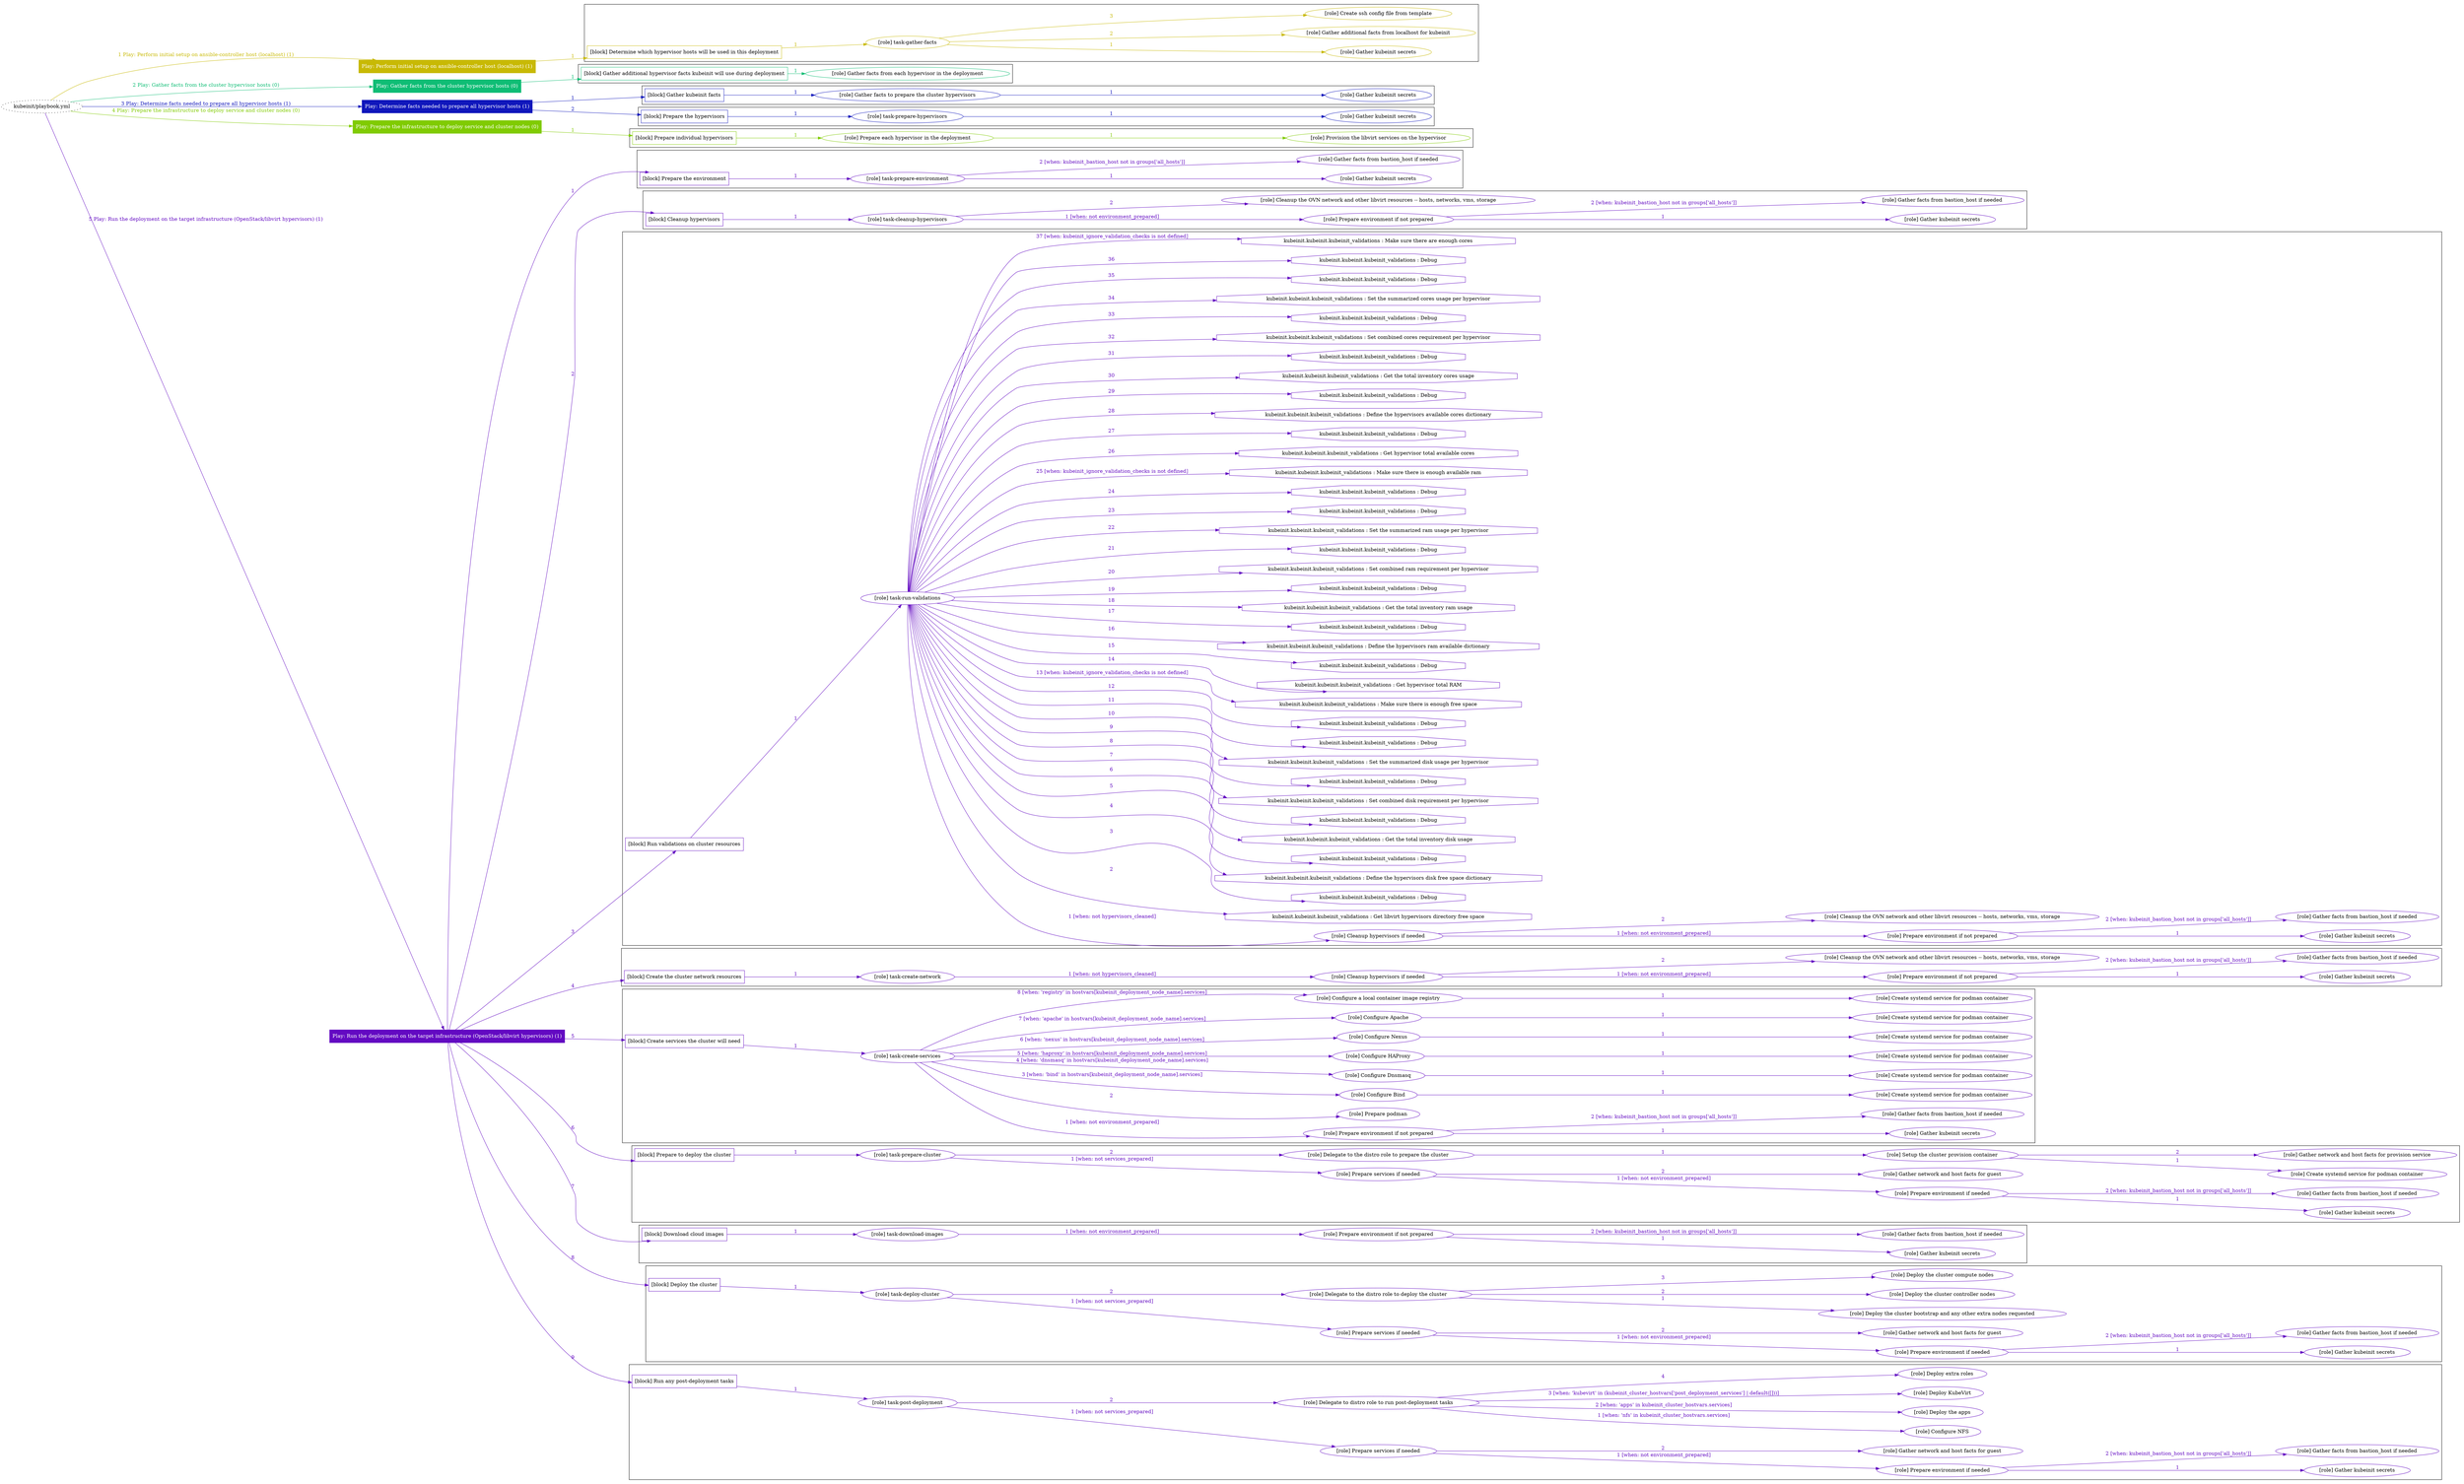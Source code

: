 digraph {
	graph [concentrate=true ordering=in rankdir=LR ratio=fill]
	edge [esep=5 sep=10]
	"kubeinit/playbook.yml" [URL="/home/runner/work/kubeinit/kubeinit/kubeinit/playbook.yml" id=playbook_6388798c style=dotted]
	"kubeinit/playbook.yml" -> play_cc8f4d70 [label="1 Play: Perform initial setup on ansible-controller host (localhost) (1)" color="#c8b904" fontcolor="#c8b904" id=edge_play_cc8f4d70 labeltooltip="1 Play: Perform initial setup on ansible-controller host (localhost) (1)" tooltip="1 Play: Perform initial setup on ansible-controller host (localhost) (1)"]
	subgraph "Play: Perform initial setup on ansible-controller host (localhost) (1)" {
		play_cc8f4d70 [label="Play: Perform initial setup on ansible-controller host (localhost) (1)" URL="/home/runner/work/kubeinit/kubeinit/kubeinit/playbook.yml" color="#c8b904" fontcolor="#ffffff" id=play_cc8f4d70 shape=box style=filled tooltip=localhost]
		play_cc8f4d70 -> block_9f1399c1 [label=1 color="#c8b904" fontcolor="#c8b904" id=edge_block_9f1399c1 labeltooltip=1 tooltip=1]
		subgraph cluster_block_9f1399c1 {
			block_9f1399c1 [label="[block] Determine which hypervisor hosts will be used in this deployment" URL="/home/runner/work/kubeinit/kubeinit/kubeinit/playbook.yml" color="#c8b904" id=block_9f1399c1 labeltooltip="Determine which hypervisor hosts will be used in this deployment" shape=box tooltip="Determine which hypervisor hosts will be used in this deployment"]
			block_9f1399c1 -> role_1fdc7a11 [label="1 " color="#c8b904" fontcolor="#c8b904" id=edge_role_1fdc7a11 labeltooltip="1 " tooltip="1 "]
			subgraph "task-gather-facts" {
				role_1fdc7a11 [label="[role] task-gather-facts" URL="/home/runner/work/kubeinit/kubeinit/kubeinit/playbook.yml" color="#c8b904" id=role_1fdc7a11 tooltip="task-gather-facts"]
				role_1fdc7a11 -> role_3f99e858 [label="1 " color="#c8b904" fontcolor="#c8b904" id=edge_role_3f99e858 labeltooltip="1 " tooltip="1 "]
				subgraph "Gather kubeinit secrets" {
					role_3f99e858 [label="[role] Gather kubeinit secrets" URL="/home/runner/.ansible/collections/ansible_collections/kubeinit/kubeinit/roles/kubeinit_prepare/tasks/build_hypervisors_group.yml" color="#c8b904" id=role_3f99e858 tooltip="Gather kubeinit secrets"]
				}
				role_1fdc7a11 -> role_90051704 [label="2 " color="#c8b904" fontcolor="#c8b904" id=edge_role_90051704 labeltooltip="2 " tooltip="2 "]
				subgraph "Gather additional facts from localhost for kubeinit" {
					role_90051704 [label="[role] Gather additional facts from localhost for kubeinit" URL="/home/runner/.ansible/collections/ansible_collections/kubeinit/kubeinit/roles/kubeinit_prepare/tasks/build_hypervisors_group.yml" color="#c8b904" id=role_90051704 tooltip="Gather additional facts from localhost for kubeinit"]
				}
				role_1fdc7a11 -> role_73eb1bdd [label="3 " color="#c8b904" fontcolor="#c8b904" id=edge_role_73eb1bdd labeltooltip="3 " tooltip="3 "]
				subgraph "Create ssh config file from template" {
					role_73eb1bdd [label="[role] Create ssh config file from template" URL="/home/runner/.ansible/collections/ansible_collections/kubeinit/kubeinit/roles/kubeinit_prepare/tasks/build_hypervisors_group.yml" color="#c8b904" id=role_73eb1bdd tooltip="Create ssh config file from template"]
				}
			}
		}
	}
	"kubeinit/playbook.yml" -> play_9c5ae235 [label="2 Play: Gather facts from the cluster hypervisor hosts (0)" color="#0fbd75" fontcolor="#0fbd75" id=edge_play_9c5ae235 labeltooltip="2 Play: Gather facts from the cluster hypervisor hosts (0)" tooltip="2 Play: Gather facts from the cluster hypervisor hosts (0)"]
	subgraph "Play: Gather facts from the cluster hypervisor hosts (0)" {
		play_9c5ae235 [label="Play: Gather facts from the cluster hypervisor hosts (0)" URL="/home/runner/work/kubeinit/kubeinit/kubeinit/playbook.yml" color="#0fbd75" fontcolor="#ffffff" id=play_9c5ae235 shape=box style=filled tooltip="Play: Gather facts from the cluster hypervisor hosts (0)"]
		play_9c5ae235 -> block_af776b3b [label=1 color="#0fbd75" fontcolor="#0fbd75" id=edge_block_af776b3b labeltooltip=1 tooltip=1]
		subgraph cluster_block_af776b3b {
			block_af776b3b [label="[block] Gather additional hypervisor facts kubeinit will use during deployment" URL="/home/runner/work/kubeinit/kubeinit/kubeinit/playbook.yml" color="#0fbd75" id=block_af776b3b labeltooltip="Gather additional hypervisor facts kubeinit will use during deployment" shape=box tooltip="Gather additional hypervisor facts kubeinit will use during deployment"]
			block_af776b3b -> role_a560dafc [label="1 " color="#0fbd75" fontcolor="#0fbd75" id=edge_role_a560dafc labeltooltip="1 " tooltip="1 "]
			subgraph "Gather facts from each hypervisor in the deployment" {
				role_a560dafc [label="[role] Gather facts from each hypervisor in the deployment" URL="/home/runner/work/kubeinit/kubeinit/kubeinit/playbook.yml" color="#0fbd75" id=role_a560dafc tooltip="Gather facts from each hypervisor in the deployment"]
			}
		}
	}
	"kubeinit/playbook.yml" -> play_e60a015d [label="3 Play: Determine facts needed to prepare all hypervisor hosts (1)" color="#1017bc" fontcolor="#1017bc" id=edge_play_e60a015d labeltooltip="3 Play: Determine facts needed to prepare all hypervisor hosts (1)" tooltip="3 Play: Determine facts needed to prepare all hypervisor hosts (1)"]
	subgraph "Play: Determine facts needed to prepare all hypervisor hosts (1)" {
		play_e60a015d [label="Play: Determine facts needed to prepare all hypervisor hosts (1)" URL="/home/runner/work/kubeinit/kubeinit/kubeinit/playbook.yml" color="#1017bc" fontcolor="#ffffff" id=play_e60a015d shape=box style=filled tooltip=localhost]
		play_e60a015d -> block_02002bb1 [label=1 color="#1017bc" fontcolor="#1017bc" id=edge_block_02002bb1 labeltooltip=1 tooltip=1]
		subgraph cluster_block_02002bb1 {
			block_02002bb1 [label="[block] Gather kubeinit facts" URL="/home/runner/work/kubeinit/kubeinit/kubeinit/playbook.yml" color="#1017bc" id=block_02002bb1 labeltooltip="Gather kubeinit facts" shape=box tooltip="Gather kubeinit facts"]
			block_02002bb1 -> role_8d71c697 [label="1 " color="#1017bc" fontcolor="#1017bc" id=edge_role_8d71c697 labeltooltip="1 " tooltip="1 "]
			subgraph "Gather facts to prepare the cluster hypervisors" {
				role_8d71c697 [label="[role] Gather facts to prepare the cluster hypervisors" URL="/home/runner/work/kubeinit/kubeinit/kubeinit/playbook.yml" color="#1017bc" id=role_8d71c697 tooltip="Gather facts to prepare the cluster hypervisors"]
				role_8d71c697 -> role_bc5e43ac [label="1 " color="#1017bc" fontcolor="#1017bc" id=edge_role_bc5e43ac labeltooltip="1 " tooltip="1 "]
				subgraph "Gather kubeinit secrets" {
					role_bc5e43ac [label="[role] Gather kubeinit secrets" URL="/home/runner/.ansible/collections/ansible_collections/kubeinit/kubeinit/roles/kubeinit_prepare/tasks/gather_kubeinit_facts.yml" color="#1017bc" id=role_bc5e43ac tooltip="Gather kubeinit secrets"]
				}
			}
		}
		play_e60a015d -> block_685d0839 [label=2 color="#1017bc" fontcolor="#1017bc" id=edge_block_685d0839 labeltooltip=2 tooltip=2]
		subgraph cluster_block_685d0839 {
			block_685d0839 [label="[block] Prepare the hypervisors" URL="/home/runner/work/kubeinit/kubeinit/kubeinit/playbook.yml" color="#1017bc" id=block_685d0839 labeltooltip="Prepare the hypervisors" shape=box tooltip="Prepare the hypervisors"]
			block_685d0839 -> role_f06a4ae6 [label="1 " color="#1017bc" fontcolor="#1017bc" id=edge_role_f06a4ae6 labeltooltip="1 " tooltip="1 "]
			subgraph "task-prepare-hypervisors" {
				role_f06a4ae6 [label="[role] task-prepare-hypervisors" URL="/home/runner/work/kubeinit/kubeinit/kubeinit/playbook.yml" color="#1017bc" id=role_f06a4ae6 tooltip="task-prepare-hypervisors"]
				role_f06a4ae6 -> role_abc8a4f2 [label="1 " color="#1017bc" fontcolor="#1017bc" id=edge_role_abc8a4f2 labeltooltip="1 " tooltip="1 "]
				subgraph "Gather kubeinit secrets" {
					role_abc8a4f2 [label="[role] Gather kubeinit secrets" URL="/home/runner/.ansible/collections/ansible_collections/kubeinit/kubeinit/roles/kubeinit_prepare/tasks/gather_kubeinit_facts.yml" color="#1017bc" id=role_abc8a4f2 tooltip="Gather kubeinit secrets"]
				}
			}
		}
	}
	"kubeinit/playbook.yml" -> play_3d7eb054 [label="4 Play: Prepare the infrastructure to deploy service and cluster nodes (0)" color="#80cb01" fontcolor="#80cb01" id=edge_play_3d7eb054 labeltooltip="4 Play: Prepare the infrastructure to deploy service and cluster nodes (0)" tooltip="4 Play: Prepare the infrastructure to deploy service and cluster nodes (0)"]
	subgraph "Play: Prepare the infrastructure to deploy service and cluster nodes (0)" {
		play_3d7eb054 [label="Play: Prepare the infrastructure to deploy service and cluster nodes (0)" URL="/home/runner/work/kubeinit/kubeinit/kubeinit/playbook.yml" color="#80cb01" fontcolor="#ffffff" id=play_3d7eb054 shape=box style=filled tooltip="Play: Prepare the infrastructure to deploy service and cluster nodes (0)"]
		play_3d7eb054 -> block_9de98e0f [label=1 color="#80cb01" fontcolor="#80cb01" id=edge_block_9de98e0f labeltooltip=1 tooltip=1]
		subgraph cluster_block_9de98e0f {
			block_9de98e0f [label="[block] Prepare individual hypervisors" URL="/home/runner/work/kubeinit/kubeinit/kubeinit/playbook.yml" color="#80cb01" id=block_9de98e0f labeltooltip="Prepare individual hypervisors" shape=box tooltip="Prepare individual hypervisors"]
			block_9de98e0f -> role_f6a4b769 [label="1 " color="#80cb01" fontcolor="#80cb01" id=edge_role_f6a4b769 labeltooltip="1 " tooltip="1 "]
			subgraph "Prepare each hypervisor in the deployment" {
				role_f6a4b769 [label="[role] Prepare each hypervisor in the deployment" URL="/home/runner/work/kubeinit/kubeinit/kubeinit/playbook.yml" color="#80cb01" id=role_f6a4b769 tooltip="Prepare each hypervisor in the deployment"]
				role_f6a4b769 -> role_0b112b10 [label="1 " color="#80cb01" fontcolor="#80cb01" id=edge_role_0b112b10 labeltooltip="1 " tooltip="1 "]
				subgraph "Provision the libvirt services on the hypervisor" {
					role_0b112b10 [label="[role] Provision the libvirt services on the hypervisor" URL="/home/runner/.ansible/collections/ansible_collections/kubeinit/kubeinit/roles/kubeinit_prepare/tasks/prepare_hypervisor.yml" color="#80cb01" id=role_0b112b10 tooltip="Provision the libvirt services on the hypervisor"]
				}
			}
		}
	}
	"kubeinit/playbook.yml" -> play_0bb6a57f [label="5 Play: Run the deployment on the target infrastructure (OpenStack/libvirt hypervisors) (1)" color="#630ac2" fontcolor="#630ac2" id=edge_play_0bb6a57f labeltooltip="5 Play: Run the deployment on the target infrastructure (OpenStack/libvirt hypervisors) (1)" tooltip="5 Play: Run the deployment on the target infrastructure (OpenStack/libvirt hypervisors) (1)"]
	subgraph "Play: Run the deployment on the target infrastructure (OpenStack/libvirt hypervisors) (1)" {
		play_0bb6a57f [label="Play: Run the deployment on the target infrastructure (OpenStack/libvirt hypervisors) (1)" URL="/home/runner/work/kubeinit/kubeinit/kubeinit/playbook.yml" color="#630ac2" fontcolor="#ffffff" id=play_0bb6a57f shape=box style=filled tooltip=localhost]
		play_0bb6a57f -> block_b60e5082 [label=1 color="#630ac2" fontcolor="#630ac2" id=edge_block_b60e5082 labeltooltip=1 tooltip=1]
		subgraph cluster_block_b60e5082 {
			block_b60e5082 [label="[block] Prepare the environment" URL="/home/runner/work/kubeinit/kubeinit/kubeinit/playbook.yml" color="#630ac2" id=block_b60e5082 labeltooltip="Prepare the environment" shape=box tooltip="Prepare the environment"]
			block_b60e5082 -> role_98d6a9f4 [label="1 " color="#630ac2" fontcolor="#630ac2" id=edge_role_98d6a9f4 labeltooltip="1 " tooltip="1 "]
			subgraph "task-prepare-environment" {
				role_98d6a9f4 [label="[role] task-prepare-environment" URL="/home/runner/work/kubeinit/kubeinit/kubeinit/playbook.yml" color="#630ac2" id=role_98d6a9f4 tooltip="task-prepare-environment"]
				role_98d6a9f4 -> role_a6a3fbc6 [label="1 " color="#630ac2" fontcolor="#630ac2" id=edge_role_a6a3fbc6 labeltooltip="1 " tooltip="1 "]
				subgraph "Gather kubeinit secrets" {
					role_a6a3fbc6 [label="[role] Gather kubeinit secrets" URL="/home/runner/.ansible/collections/ansible_collections/kubeinit/kubeinit/roles/kubeinit_prepare/tasks/gather_kubeinit_facts.yml" color="#630ac2" id=role_a6a3fbc6 tooltip="Gather kubeinit secrets"]
				}
				role_98d6a9f4 -> role_7fb247db [label="2 [when: kubeinit_bastion_host not in groups['all_hosts']]" color="#630ac2" fontcolor="#630ac2" id=edge_role_7fb247db labeltooltip="2 [when: kubeinit_bastion_host not in groups['all_hosts']]" tooltip="2 [when: kubeinit_bastion_host not in groups['all_hosts']]"]
				subgraph "Gather facts from bastion_host if needed" {
					role_7fb247db [label="[role] Gather facts from bastion_host if needed" URL="/home/runner/.ansible/collections/ansible_collections/kubeinit/kubeinit/roles/kubeinit_prepare/tasks/main.yml" color="#630ac2" id=role_7fb247db tooltip="Gather facts from bastion_host if needed"]
				}
			}
		}
		play_0bb6a57f -> block_6024f155 [label=2 color="#630ac2" fontcolor="#630ac2" id=edge_block_6024f155 labeltooltip=2 tooltip=2]
		subgraph cluster_block_6024f155 {
			block_6024f155 [label="[block] Cleanup hypervisors" URL="/home/runner/work/kubeinit/kubeinit/kubeinit/playbook.yml" color="#630ac2" id=block_6024f155 labeltooltip="Cleanup hypervisors" shape=box tooltip="Cleanup hypervisors"]
			block_6024f155 -> role_1d055e8f [label="1 " color="#630ac2" fontcolor="#630ac2" id=edge_role_1d055e8f labeltooltip="1 " tooltip="1 "]
			subgraph "task-cleanup-hypervisors" {
				role_1d055e8f [label="[role] task-cleanup-hypervisors" URL="/home/runner/work/kubeinit/kubeinit/kubeinit/playbook.yml" color="#630ac2" id=role_1d055e8f tooltip="task-cleanup-hypervisors"]
				role_1d055e8f -> role_5a86ff78 [label="1 [when: not environment_prepared]" color="#630ac2" fontcolor="#630ac2" id=edge_role_5a86ff78 labeltooltip="1 [when: not environment_prepared]" tooltip="1 [when: not environment_prepared]"]
				subgraph "Prepare environment if not prepared" {
					role_5a86ff78 [label="[role] Prepare environment if not prepared" URL="/home/runner/.ansible/collections/ansible_collections/kubeinit/kubeinit/roles/kubeinit_libvirt/tasks/cleanup_hypervisors.yml" color="#630ac2" id=role_5a86ff78 tooltip="Prepare environment if not prepared"]
					role_5a86ff78 -> role_eec38cfc [label="1 " color="#630ac2" fontcolor="#630ac2" id=edge_role_eec38cfc labeltooltip="1 " tooltip="1 "]
					subgraph "Gather kubeinit secrets" {
						role_eec38cfc [label="[role] Gather kubeinit secrets" URL="/home/runner/.ansible/collections/ansible_collections/kubeinit/kubeinit/roles/kubeinit_prepare/tasks/gather_kubeinit_facts.yml" color="#630ac2" id=role_eec38cfc tooltip="Gather kubeinit secrets"]
					}
					role_5a86ff78 -> role_3bf8908c [label="2 [when: kubeinit_bastion_host not in groups['all_hosts']]" color="#630ac2" fontcolor="#630ac2" id=edge_role_3bf8908c labeltooltip="2 [when: kubeinit_bastion_host not in groups['all_hosts']]" tooltip="2 [when: kubeinit_bastion_host not in groups['all_hosts']]"]
					subgraph "Gather facts from bastion_host if needed" {
						role_3bf8908c [label="[role] Gather facts from bastion_host if needed" URL="/home/runner/.ansible/collections/ansible_collections/kubeinit/kubeinit/roles/kubeinit_prepare/tasks/main.yml" color="#630ac2" id=role_3bf8908c tooltip="Gather facts from bastion_host if needed"]
					}
				}
				role_1d055e8f -> role_dfb5b5c6 [label="2 " color="#630ac2" fontcolor="#630ac2" id=edge_role_dfb5b5c6 labeltooltip="2 " tooltip="2 "]
				subgraph "Cleanup the OVN network and other libvirt resources -- hosts, networks, vms, storage" {
					role_dfb5b5c6 [label="[role] Cleanup the OVN network and other libvirt resources -- hosts, networks, vms, storage" URL="/home/runner/.ansible/collections/ansible_collections/kubeinit/kubeinit/roles/kubeinit_libvirt/tasks/cleanup_hypervisors.yml" color="#630ac2" id=role_dfb5b5c6 tooltip="Cleanup the OVN network and other libvirt resources -- hosts, networks, vms, storage"]
				}
			}
		}
		play_0bb6a57f -> block_a2eceae9 [label=3 color="#630ac2" fontcolor="#630ac2" id=edge_block_a2eceae9 labeltooltip=3 tooltip=3]
		subgraph cluster_block_a2eceae9 {
			block_a2eceae9 [label="[block] Run validations on cluster resources" URL="/home/runner/work/kubeinit/kubeinit/kubeinit/playbook.yml" color="#630ac2" id=block_a2eceae9 labeltooltip="Run validations on cluster resources" shape=box tooltip="Run validations on cluster resources"]
			block_a2eceae9 -> role_a1f927ff [label="1 " color="#630ac2" fontcolor="#630ac2" id=edge_role_a1f927ff labeltooltip="1 " tooltip="1 "]
			subgraph "task-run-validations" {
				role_a1f927ff [label="[role] task-run-validations" URL="/home/runner/work/kubeinit/kubeinit/kubeinit/playbook.yml" color="#630ac2" id=role_a1f927ff tooltip="task-run-validations"]
				role_a1f927ff -> role_76cd0230 [label="1 [when: not hypervisors_cleaned]" color="#630ac2" fontcolor="#630ac2" id=edge_role_76cd0230 labeltooltip="1 [when: not hypervisors_cleaned]" tooltip="1 [when: not hypervisors_cleaned]"]
				subgraph "Cleanup hypervisors if needed" {
					role_76cd0230 [label="[role] Cleanup hypervisors if needed" URL="/home/runner/.ansible/collections/ansible_collections/kubeinit/kubeinit/roles/kubeinit_validations/tasks/main.yml" color="#630ac2" id=role_76cd0230 tooltip="Cleanup hypervisors if needed"]
					role_76cd0230 -> role_aefac91b [label="1 [when: not environment_prepared]" color="#630ac2" fontcolor="#630ac2" id=edge_role_aefac91b labeltooltip="1 [when: not environment_prepared]" tooltip="1 [when: not environment_prepared]"]
					subgraph "Prepare environment if not prepared" {
						role_aefac91b [label="[role] Prepare environment if not prepared" URL="/home/runner/.ansible/collections/ansible_collections/kubeinit/kubeinit/roles/kubeinit_libvirt/tasks/cleanup_hypervisors.yml" color="#630ac2" id=role_aefac91b tooltip="Prepare environment if not prepared"]
						role_aefac91b -> role_650a44b1 [label="1 " color="#630ac2" fontcolor="#630ac2" id=edge_role_650a44b1 labeltooltip="1 " tooltip="1 "]
						subgraph "Gather kubeinit secrets" {
							role_650a44b1 [label="[role] Gather kubeinit secrets" URL="/home/runner/.ansible/collections/ansible_collections/kubeinit/kubeinit/roles/kubeinit_prepare/tasks/gather_kubeinit_facts.yml" color="#630ac2" id=role_650a44b1 tooltip="Gather kubeinit secrets"]
						}
						role_aefac91b -> role_be55269e [label="2 [when: kubeinit_bastion_host not in groups['all_hosts']]" color="#630ac2" fontcolor="#630ac2" id=edge_role_be55269e labeltooltip="2 [when: kubeinit_bastion_host not in groups['all_hosts']]" tooltip="2 [when: kubeinit_bastion_host not in groups['all_hosts']]"]
						subgraph "Gather facts from bastion_host if needed" {
							role_be55269e [label="[role] Gather facts from bastion_host if needed" URL="/home/runner/.ansible/collections/ansible_collections/kubeinit/kubeinit/roles/kubeinit_prepare/tasks/main.yml" color="#630ac2" id=role_be55269e tooltip="Gather facts from bastion_host if needed"]
						}
					}
					role_76cd0230 -> role_0ca7bce2 [label="2 " color="#630ac2" fontcolor="#630ac2" id=edge_role_0ca7bce2 labeltooltip="2 " tooltip="2 "]
					subgraph "Cleanup the OVN network and other libvirt resources -- hosts, networks, vms, storage" {
						role_0ca7bce2 [label="[role] Cleanup the OVN network and other libvirt resources -- hosts, networks, vms, storage" URL="/home/runner/.ansible/collections/ansible_collections/kubeinit/kubeinit/roles/kubeinit_libvirt/tasks/cleanup_hypervisors.yml" color="#630ac2" id=role_0ca7bce2 tooltip="Cleanup the OVN network and other libvirt resources -- hosts, networks, vms, storage"]
					}
				}
				task_a4c50b1b [label="kubeinit.kubeinit.kubeinit_validations : Get libvirt hypervisors directory free space" URL="/home/runner/.ansible/collections/ansible_collections/kubeinit/kubeinit/roles/kubeinit_validations/tasks/10_libvirt_free_space.yml" color="#630ac2" id=task_a4c50b1b shape=octagon tooltip="kubeinit.kubeinit.kubeinit_validations : Get libvirt hypervisors directory free space"]
				role_a1f927ff -> task_a4c50b1b [label="2 " color="#630ac2" fontcolor="#630ac2" id=edge_task_a4c50b1b labeltooltip="2 " tooltip="2 "]
				task_a8fc3456 [label="kubeinit.kubeinit.kubeinit_validations : Debug" URL="/home/runner/.ansible/collections/ansible_collections/kubeinit/kubeinit/roles/kubeinit_validations/tasks/10_libvirt_free_space.yml" color="#630ac2" id=task_a8fc3456 shape=octagon tooltip="kubeinit.kubeinit.kubeinit_validations : Debug"]
				role_a1f927ff -> task_a8fc3456 [label="3 " color="#630ac2" fontcolor="#630ac2" id=edge_task_a8fc3456 labeltooltip="3 " tooltip="3 "]
				task_86886154 [label="kubeinit.kubeinit.kubeinit_validations : Define the hypervisors disk free space dictionary" URL="/home/runner/.ansible/collections/ansible_collections/kubeinit/kubeinit/roles/kubeinit_validations/tasks/10_libvirt_free_space.yml" color="#630ac2" id=task_86886154 shape=octagon tooltip="kubeinit.kubeinit.kubeinit_validations : Define the hypervisors disk free space dictionary"]
				role_a1f927ff -> task_86886154 [label="4 " color="#630ac2" fontcolor="#630ac2" id=edge_task_86886154 labeltooltip="4 " tooltip="4 "]
				task_beb4cc5b [label="kubeinit.kubeinit.kubeinit_validations : Debug" URL="/home/runner/.ansible/collections/ansible_collections/kubeinit/kubeinit/roles/kubeinit_validations/tasks/10_libvirt_free_space.yml" color="#630ac2" id=task_beb4cc5b shape=octagon tooltip="kubeinit.kubeinit.kubeinit_validations : Debug"]
				role_a1f927ff -> task_beb4cc5b [label="5 " color="#630ac2" fontcolor="#630ac2" id=edge_task_beb4cc5b labeltooltip="5 " tooltip="5 "]
				task_ba2f1bf5 [label="kubeinit.kubeinit.kubeinit_validations : Get the total inventory disk usage" URL="/home/runner/.ansible/collections/ansible_collections/kubeinit/kubeinit/roles/kubeinit_validations/tasks/10_libvirt_free_space.yml" color="#630ac2" id=task_ba2f1bf5 shape=octagon tooltip="kubeinit.kubeinit.kubeinit_validations : Get the total inventory disk usage"]
				role_a1f927ff -> task_ba2f1bf5 [label="6 " color="#630ac2" fontcolor="#630ac2" id=edge_task_ba2f1bf5 labeltooltip="6 " tooltip="6 "]
				task_9b832553 [label="kubeinit.kubeinit.kubeinit_validations : Debug" URL="/home/runner/.ansible/collections/ansible_collections/kubeinit/kubeinit/roles/kubeinit_validations/tasks/10_libvirt_free_space.yml" color="#630ac2" id=task_9b832553 shape=octagon tooltip="kubeinit.kubeinit.kubeinit_validations : Debug"]
				role_a1f927ff -> task_9b832553 [label="7 " color="#630ac2" fontcolor="#630ac2" id=edge_task_9b832553 labeltooltip="7 " tooltip="7 "]
				task_bdecdde0 [label="kubeinit.kubeinit.kubeinit_validations : Set combined disk requirement per hypervisor" URL="/home/runner/.ansible/collections/ansible_collections/kubeinit/kubeinit/roles/kubeinit_validations/tasks/10_libvirt_free_space.yml" color="#630ac2" id=task_bdecdde0 shape=octagon tooltip="kubeinit.kubeinit.kubeinit_validations : Set combined disk requirement per hypervisor"]
				role_a1f927ff -> task_bdecdde0 [label="8 " color="#630ac2" fontcolor="#630ac2" id=edge_task_bdecdde0 labeltooltip="8 " tooltip="8 "]
				task_5ed324e6 [label="kubeinit.kubeinit.kubeinit_validations : Debug" URL="/home/runner/.ansible/collections/ansible_collections/kubeinit/kubeinit/roles/kubeinit_validations/tasks/10_libvirt_free_space.yml" color="#630ac2" id=task_5ed324e6 shape=octagon tooltip="kubeinit.kubeinit.kubeinit_validations : Debug"]
				role_a1f927ff -> task_5ed324e6 [label="9 " color="#630ac2" fontcolor="#630ac2" id=edge_task_5ed324e6 labeltooltip="9 " tooltip="9 "]
				task_b48045b4 [label="kubeinit.kubeinit.kubeinit_validations : Set the summarized disk usage per hypervisor" URL="/home/runner/.ansible/collections/ansible_collections/kubeinit/kubeinit/roles/kubeinit_validations/tasks/10_libvirt_free_space.yml" color="#630ac2" id=task_b48045b4 shape=octagon tooltip="kubeinit.kubeinit.kubeinit_validations : Set the summarized disk usage per hypervisor"]
				role_a1f927ff -> task_b48045b4 [label="10 " color="#630ac2" fontcolor="#630ac2" id=edge_task_b48045b4 labeltooltip="10 " tooltip="10 "]
				task_84a41643 [label="kubeinit.kubeinit.kubeinit_validations : Debug" URL="/home/runner/.ansible/collections/ansible_collections/kubeinit/kubeinit/roles/kubeinit_validations/tasks/10_libvirt_free_space.yml" color="#630ac2" id=task_84a41643 shape=octagon tooltip="kubeinit.kubeinit.kubeinit_validations : Debug"]
				role_a1f927ff -> task_84a41643 [label="11 " color="#630ac2" fontcolor="#630ac2" id=edge_task_84a41643 labeltooltip="11 " tooltip="11 "]
				task_eff620c8 [label="kubeinit.kubeinit.kubeinit_validations : Debug" URL="/home/runner/.ansible/collections/ansible_collections/kubeinit/kubeinit/roles/kubeinit_validations/tasks/10_libvirt_free_space.yml" color="#630ac2" id=task_eff620c8 shape=octagon tooltip="kubeinit.kubeinit.kubeinit_validations : Debug"]
				role_a1f927ff -> task_eff620c8 [label="12 " color="#630ac2" fontcolor="#630ac2" id=edge_task_eff620c8 labeltooltip="12 " tooltip="12 "]
				task_7b602491 [label="kubeinit.kubeinit.kubeinit_validations : Make sure there is enough free space" URL="/home/runner/.ansible/collections/ansible_collections/kubeinit/kubeinit/roles/kubeinit_validations/tasks/10_libvirt_free_space.yml" color="#630ac2" id=task_7b602491 shape=octagon tooltip="kubeinit.kubeinit.kubeinit_validations : Make sure there is enough free space"]
				role_a1f927ff -> task_7b602491 [label="13 [when: kubeinit_ignore_validation_checks is not defined]" color="#630ac2" fontcolor="#630ac2" id=edge_task_7b602491 labeltooltip="13 [when: kubeinit_ignore_validation_checks is not defined]" tooltip="13 [when: kubeinit_ignore_validation_checks is not defined]"]
				task_77aa49a1 [label="kubeinit.kubeinit.kubeinit_validations : Get hypervisor total RAM" URL="/home/runner/.ansible/collections/ansible_collections/kubeinit/kubeinit/roles/kubeinit_validations/tasks/20_libvirt_available_ram.yml" color="#630ac2" id=task_77aa49a1 shape=octagon tooltip="kubeinit.kubeinit.kubeinit_validations : Get hypervisor total RAM"]
				role_a1f927ff -> task_77aa49a1 [label="14 " color="#630ac2" fontcolor="#630ac2" id=edge_task_77aa49a1 labeltooltip="14 " tooltip="14 "]
				task_64e28fd9 [label="kubeinit.kubeinit.kubeinit_validations : Debug" URL="/home/runner/.ansible/collections/ansible_collections/kubeinit/kubeinit/roles/kubeinit_validations/tasks/20_libvirt_available_ram.yml" color="#630ac2" id=task_64e28fd9 shape=octagon tooltip="kubeinit.kubeinit.kubeinit_validations : Debug"]
				role_a1f927ff -> task_64e28fd9 [label="15 " color="#630ac2" fontcolor="#630ac2" id=edge_task_64e28fd9 labeltooltip="15 " tooltip="15 "]
				task_9966af07 [label="kubeinit.kubeinit.kubeinit_validations : Define the hypervisors ram available dictionary" URL="/home/runner/.ansible/collections/ansible_collections/kubeinit/kubeinit/roles/kubeinit_validations/tasks/20_libvirt_available_ram.yml" color="#630ac2" id=task_9966af07 shape=octagon tooltip="kubeinit.kubeinit.kubeinit_validations : Define the hypervisors ram available dictionary"]
				role_a1f927ff -> task_9966af07 [label="16 " color="#630ac2" fontcolor="#630ac2" id=edge_task_9966af07 labeltooltip="16 " tooltip="16 "]
				task_5c8ac0b8 [label="kubeinit.kubeinit.kubeinit_validations : Debug" URL="/home/runner/.ansible/collections/ansible_collections/kubeinit/kubeinit/roles/kubeinit_validations/tasks/20_libvirt_available_ram.yml" color="#630ac2" id=task_5c8ac0b8 shape=octagon tooltip="kubeinit.kubeinit.kubeinit_validations : Debug"]
				role_a1f927ff -> task_5c8ac0b8 [label="17 " color="#630ac2" fontcolor="#630ac2" id=edge_task_5c8ac0b8 labeltooltip="17 " tooltip="17 "]
				task_9e677e40 [label="kubeinit.kubeinit.kubeinit_validations : Get the total inventory ram usage" URL="/home/runner/.ansible/collections/ansible_collections/kubeinit/kubeinit/roles/kubeinit_validations/tasks/20_libvirt_available_ram.yml" color="#630ac2" id=task_9e677e40 shape=octagon tooltip="kubeinit.kubeinit.kubeinit_validations : Get the total inventory ram usage"]
				role_a1f927ff -> task_9e677e40 [label="18 " color="#630ac2" fontcolor="#630ac2" id=edge_task_9e677e40 labeltooltip="18 " tooltip="18 "]
				task_d4c5b753 [label="kubeinit.kubeinit.kubeinit_validations : Debug" URL="/home/runner/.ansible/collections/ansible_collections/kubeinit/kubeinit/roles/kubeinit_validations/tasks/20_libvirt_available_ram.yml" color="#630ac2" id=task_d4c5b753 shape=octagon tooltip="kubeinit.kubeinit.kubeinit_validations : Debug"]
				role_a1f927ff -> task_d4c5b753 [label="19 " color="#630ac2" fontcolor="#630ac2" id=edge_task_d4c5b753 labeltooltip="19 " tooltip="19 "]
				task_b6e90834 [label="kubeinit.kubeinit.kubeinit_validations : Set combined ram requirement per hypervisor" URL="/home/runner/.ansible/collections/ansible_collections/kubeinit/kubeinit/roles/kubeinit_validations/tasks/20_libvirt_available_ram.yml" color="#630ac2" id=task_b6e90834 shape=octagon tooltip="kubeinit.kubeinit.kubeinit_validations : Set combined ram requirement per hypervisor"]
				role_a1f927ff -> task_b6e90834 [label="20 " color="#630ac2" fontcolor="#630ac2" id=edge_task_b6e90834 labeltooltip="20 " tooltip="20 "]
				task_d2f57491 [label="kubeinit.kubeinit.kubeinit_validations : Debug" URL="/home/runner/.ansible/collections/ansible_collections/kubeinit/kubeinit/roles/kubeinit_validations/tasks/20_libvirt_available_ram.yml" color="#630ac2" id=task_d2f57491 shape=octagon tooltip="kubeinit.kubeinit.kubeinit_validations : Debug"]
				role_a1f927ff -> task_d2f57491 [label="21 " color="#630ac2" fontcolor="#630ac2" id=edge_task_d2f57491 labeltooltip="21 " tooltip="21 "]
				task_6252c0ca [label="kubeinit.kubeinit.kubeinit_validations : Set the summarized ram usage per hypervisor" URL="/home/runner/.ansible/collections/ansible_collections/kubeinit/kubeinit/roles/kubeinit_validations/tasks/20_libvirt_available_ram.yml" color="#630ac2" id=task_6252c0ca shape=octagon tooltip="kubeinit.kubeinit.kubeinit_validations : Set the summarized ram usage per hypervisor"]
				role_a1f927ff -> task_6252c0ca [label="22 " color="#630ac2" fontcolor="#630ac2" id=edge_task_6252c0ca labeltooltip="22 " tooltip="22 "]
				task_69fd9f73 [label="kubeinit.kubeinit.kubeinit_validations : Debug" URL="/home/runner/.ansible/collections/ansible_collections/kubeinit/kubeinit/roles/kubeinit_validations/tasks/20_libvirt_available_ram.yml" color="#630ac2" id=task_69fd9f73 shape=octagon tooltip="kubeinit.kubeinit.kubeinit_validations : Debug"]
				role_a1f927ff -> task_69fd9f73 [label="23 " color="#630ac2" fontcolor="#630ac2" id=edge_task_69fd9f73 labeltooltip="23 " tooltip="23 "]
				task_5379666c [label="kubeinit.kubeinit.kubeinit_validations : Debug" URL="/home/runner/.ansible/collections/ansible_collections/kubeinit/kubeinit/roles/kubeinit_validations/tasks/20_libvirt_available_ram.yml" color="#630ac2" id=task_5379666c shape=octagon tooltip="kubeinit.kubeinit.kubeinit_validations : Debug"]
				role_a1f927ff -> task_5379666c [label="24 " color="#630ac2" fontcolor="#630ac2" id=edge_task_5379666c labeltooltip="24 " tooltip="24 "]
				task_da4ee71a [label="kubeinit.kubeinit.kubeinit_validations : Make sure there is enough available ram" URL="/home/runner/.ansible/collections/ansible_collections/kubeinit/kubeinit/roles/kubeinit_validations/tasks/20_libvirt_available_ram.yml" color="#630ac2" id=task_da4ee71a shape=octagon tooltip="kubeinit.kubeinit.kubeinit_validations : Make sure there is enough available ram"]
				role_a1f927ff -> task_da4ee71a [label="25 [when: kubeinit_ignore_validation_checks is not defined]" color="#630ac2" fontcolor="#630ac2" id=edge_task_da4ee71a labeltooltip="25 [when: kubeinit_ignore_validation_checks is not defined]" tooltip="25 [when: kubeinit_ignore_validation_checks is not defined]"]
				task_566de9b8 [label="kubeinit.kubeinit.kubeinit_validations : Get hypervisor total available cores" URL="/home/runner/.ansible/collections/ansible_collections/kubeinit/kubeinit/roles/kubeinit_validations/tasks/30_libvirt_check_cpu_cores.yml" color="#630ac2" id=task_566de9b8 shape=octagon tooltip="kubeinit.kubeinit.kubeinit_validations : Get hypervisor total available cores"]
				role_a1f927ff -> task_566de9b8 [label="26 " color="#630ac2" fontcolor="#630ac2" id=edge_task_566de9b8 labeltooltip="26 " tooltip="26 "]
				task_eaa05882 [label="kubeinit.kubeinit.kubeinit_validations : Debug" URL="/home/runner/.ansible/collections/ansible_collections/kubeinit/kubeinit/roles/kubeinit_validations/tasks/30_libvirt_check_cpu_cores.yml" color="#630ac2" id=task_eaa05882 shape=octagon tooltip="kubeinit.kubeinit.kubeinit_validations : Debug"]
				role_a1f927ff -> task_eaa05882 [label="27 " color="#630ac2" fontcolor="#630ac2" id=edge_task_eaa05882 labeltooltip="27 " tooltip="27 "]
				task_73ee52f6 [label="kubeinit.kubeinit.kubeinit_validations : Define the hypervisors available cores dictionary" URL="/home/runner/.ansible/collections/ansible_collections/kubeinit/kubeinit/roles/kubeinit_validations/tasks/30_libvirt_check_cpu_cores.yml" color="#630ac2" id=task_73ee52f6 shape=octagon tooltip="kubeinit.kubeinit.kubeinit_validations : Define the hypervisors available cores dictionary"]
				role_a1f927ff -> task_73ee52f6 [label="28 " color="#630ac2" fontcolor="#630ac2" id=edge_task_73ee52f6 labeltooltip="28 " tooltip="28 "]
				task_bc748a5c [label="kubeinit.kubeinit.kubeinit_validations : Debug" URL="/home/runner/.ansible/collections/ansible_collections/kubeinit/kubeinit/roles/kubeinit_validations/tasks/30_libvirt_check_cpu_cores.yml" color="#630ac2" id=task_bc748a5c shape=octagon tooltip="kubeinit.kubeinit.kubeinit_validations : Debug"]
				role_a1f927ff -> task_bc748a5c [label="29 " color="#630ac2" fontcolor="#630ac2" id=edge_task_bc748a5c labeltooltip="29 " tooltip="29 "]
				task_fb9593f9 [label="kubeinit.kubeinit.kubeinit_validations : Get the total inventory cores usage" URL="/home/runner/.ansible/collections/ansible_collections/kubeinit/kubeinit/roles/kubeinit_validations/tasks/30_libvirt_check_cpu_cores.yml" color="#630ac2" id=task_fb9593f9 shape=octagon tooltip="kubeinit.kubeinit.kubeinit_validations : Get the total inventory cores usage"]
				role_a1f927ff -> task_fb9593f9 [label="30 " color="#630ac2" fontcolor="#630ac2" id=edge_task_fb9593f9 labeltooltip="30 " tooltip="30 "]
				task_a93c285a [label="kubeinit.kubeinit.kubeinit_validations : Debug" URL="/home/runner/.ansible/collections/ansible_collections/kubeinit/kubeinit/roles/kubeinit_validations/tasks/30_libvirt_check_cpu_cores.yml" color="#630ac2" id=task_a93c285a shape=octagon tooltip="kubeinit.kubeinit.kubeinit_validations : Debug"]
				role_a1f927ff -> task_a93c285a [label="31 " color="#630ac2" fontcolor="#630ac2" id=edge_task_a93c285a labeltooltip="31 " tooltip="31 "]
				task_377ddbf4 [label="kubeinit.kubeinit.kubeinit_validations : Set combined cores requirement per hypervisor" URL="/home/runner/.ansible/collections/ansible_collections/kubeinit/kubeinit/roles/kubeinit_validations/tasks/30_libvirt_check_cpu_cores.yml" color="#630ac2" id=task_377ddbf4 shape=octagon tooltip="kubeinit.kubeinit.kubeinit_validations : Set combined cores requirement per hypervisor"]
				role_a1f927ff -> task_377ddbf4 [label="32 " color="#630ac2" fontcolor="#630ac2" id=edge_task_377ddbf4 labeltooltip="32 " tooltip="32 "]
				task_65f5d1cb [label="kubeinit.kubeinit.kubeinit_validations : Debug" URL="/home/runner/.ansible/collections/ansible_collections/kubeinit/kubeinit/roles/kubeinit_validations/tasks/30_libvirt_check_cpu_cores.yml" color="#630ac2" id=task_65f5d1cb shape=octagon tooltip="kubeinit.kubeinit.kubeinit_validations : Debug"]
				role_a1f927ff -> task_65f5d1cb [label="33 " color="#630ac2" fontcolor="#630ac2" id=edge_task_65f5d1cb labeltooltip="33 " tooltip="33 "]
				task_07dd7c70 [label="kubeinit.kubeinit.kubeinit_validations : Set the summarized cores usage per hypervisor" URL="/home/runner/.ansible/collections/ansible_collections/kubeinit/kubeinit/roles/kubeinit_validations/tasks/30_libvirt_check_cpu_cores.yml" color="#630ac2" id=task_07dd7c70 shape=octagon tooltip="kubeinit.kubeinit.kubeinit_validations : Set the summarized cores usage per hypervisor"]
				role_a1f927ff -> task_07dd7c70 [label="34 " color="#630ac2" fontcolor="#630ac2" id=edge_task_07dd7c70 labeltooltip="34 " tooltip="34 "]
				task_eb18ef13 [label="kubeinit.kubeinit.kubeinit_validations : Debug" URL="/home/runner/.ansible/collections/ansible_collections/kubeinit/kubeinit/roles/kubeinit_validations/tasks/30_libvirt_check_cpu_cores.yml" color="#630ac2" id=task_eb18ef13 shape=octagon tooltip="kubeinit.kubeinit.kubeinit_validations : Debug"]
				role_a1f927ff -> task_eb18ef13 [label="35 " color="#630ac2" fontcolor="#630ac2" id=edge_task_eb18ef13 labeltooltip="35 " tooltip="35 "]
				task_2bced126 [label="kubeinit.kubeinit.kubeinit_validations : Debug" URL="/home/runner/.ansible/collections/ansible_collections/kubeinit/kubeinit/roles/kubeinit_validations/tasks/30_libvirt_check_cpu_cores.yml" color="#630ac2" id=task_2bced126 shape=octagon tooltip="kubeinit.kubeinit.kubeinit_validations : Debug"]
				role_a1f927ff -> task_2bced126 [label="36 " color="#630ac2" fontcolor="#630ac2" id=edge_task_2bced126 labeltooltip="36 " tooltip="36 "]
				task_21b29499 [label="kubeinit.kubeinit.kubeinit_validations : Make sure there are enough cores" URL="/home/runner/.ansible/collections/ansible_collections/kubeinit/kubeinit/roles/kubeinit_validations/tasks/30_libvirt_check_cpu_cores.yml" color="#630ac2" id=task_21b29499 shape=octagon tooltip="kubeinit.kubeinit.kubeinit_validations : Make sure there are enough cores"]
				role_a1f927ff -> task_21b29499 [label="37 [when: kubeinit_ignore_validation_checks is not defined]" color="#630ac2" fontcolor="#630ac2" id=edge_task_21b29499 labeltooltip="37 [when: kubeinit_ignore_validation_checks is not defined]" tooltip="37 [when: kubeinit_ignore_validation_checks is not defined]"]
			}
		}
		play_0bb6a57f -> block_015dc4f5 [label=4 color="#630ac2" fontcolor="#630ac2" id=edge_block_015dc4f5 labeltooltip=4 tooltip=4]
		subgraph cluster_block_015dc4f5 {
			block_015dc4f5 [label="[block] Create the cluster network resources" URL="/home/runner/work/kubeinit/kubeinit/kubeinit/playbook.yml" color="#630ac2" id=block_015dc4f5 labeltooltip="Create the cluster network resources" shape=box tooltip="Create the cluster network resources"]
			block_015dc4f5 -> role_383ed68b [label="1 " color="#630ac2" fontcolor="#630ac2" id=edge_role_383ed68b labeltooltip="1 " tooltip="1 "]
			subgraph "task-create-network" {
				role_383ed68b [label="[role] task-create-network" URL="/home/runner/work/kubeinit/kubeinit/kubeinit/playbook.yml" color="#630ac2" id=role_383ed68b tooltip="task-create-network"]
				role_383ed68b -> role_85569864 [label="1 [when: not hypervisors_cleaned]" color="#630ac2" fontcolor="#630ac2" id=edge_role_85569864 labeltooltip="1 [when: not hypervisors_cleaned]" tooltip="1 [when: not hypervisors_cleaned]"]
				subgraph "Cleanup hypervisors if needed" {
					role_85569864 [label="[role] Cleanup hypervisors if needed" URL="/home/runner/.ansible/collections/ansible_collections/kubeinit/kubeinit/roles/kubeinit_libvirt/tasks/create_network.yml" color="#630ac2" id=role_85569864 tooltip="Cleanup hypervisors if needed"]
					role_85569864 -> role_6315768d [label="1 [when: not environment_prepared]" color="#630ac2" fontcolor="#630ac2" id=edge_role_6315768d labeltooltip="1 [when: not environment_prepared]" tooltip="1 [when: not environment_prepared]"]
					subgraph "Prepare environment if not prepared" {
						role_6315768d [label="[role] Prepare environment if not prepared" URL="/home/runner/.ansible/collections/ansible_collections/kubeinit/kubeinit/roles/kubeinit_libvirt/tasks/cleanup_hypervisors.yml" color="#630ac2" id=role_6315768d tooltip="Prepare environment if not prepared"]
						role_6315768d -> role_e890a026 [label="1 " color="#630ac2" fontcolor="#630ac2" id=edge_role_e890a026 labeltooltip="1 " tooltip="1 "]
						subgraph "Gather kubeinit secrets" {
							role_e890a026 [label="[role] Gather kubeinit secrets" URL="/home/runner/.ansible/collections/ansible_collections/kubeinit/kubeinit/roles/kubeinit_prepare/tasks/gather_kubeinit_facts.yml" color="#630ac2" id=role_e890a026 tooltip="Gather kubeinit secrets"]
						}
						role_6315768d -> role_e51a5e04 [label="2 [when: kubeinit_bastion_host not in groups['all_hosts']]" color="#630ac2" fontcolor="#630ac2" id=edge_role_e51a5e04 labeltooltip="2 [when: kubeinit_bastion_host not in groups['all_hosts']]" tooltip="2 [when: kubeinit_bastion_host not in groups['all_hosts']]"]
						subgraph "Gather facts from bastion_host if needed" {
							role_e51a5e04 [label="[role] Gather facts from bastion_host if needed" URL="/home/runner/.ansible/collections/ansible_collections/kubeinit/kubeinit/roles/kubeinit_prepare/tasks/main.yml" color="#630ac2" id=role_e51a5e04 tooltip="Gather facts from bastion_host if needed"]
						}
					}
					role_85569864 -> role_cdea3475 [label="2 " color="#630ac2" fontcolor="#630ac2" id=edge_role_cdea3475 labeltooltip="2 " tooltip="2 "]
					subgraph "Cleanup the OVN network and other libvirt resources -- hosts, networks, vms, storage" {
						role_cdea3475 [label="[role] Cleanup the OVN network and other libvirt resources -- hosts, networks, vms, storage" URL="/home/runner/.ansible/collections/ansible_collections/kubeinit/kubeinit/roles/kubeinit_libvirt/tasks/cleanup_hypervisors.yml" color="#630ac2" id=role_cdea3475 tooltip="Cleanup the OVN network and other libvirt resources -- hosts, networks, vms, storage"]
					}
				}
			}
		}
		play_0bb6a57f -> block_64188b1d [label=5 color="#630ac2" fontcolor="#630ac2" id=edge_block_64188b1d labeltooltip=5 tooltip=5]
		subgraph cluster_block_64188b1d {
			block_64188b1d [label="[block] Create services the cluster will need" URL="/home/runner/work/kubeinit/kubeinit/kubeinit/playbook.yml" color="#630ac2" id=block_64188b1d labeltooltip="Create services the cluster will need" shape=box tooltip="Create services the cluster will need"]
			block_64188b1d -> role_9bb45f25 [label="1 " color="#630ac2" fontcolor="#630ac2" id=edge_role_9bb45f25 labeltooltip="1 " tooltip="1 "]
			subgraph "task-create-services" {
				role_9bb45f25 [label="[role] task-create-services" URL="/home/runner/work/kubeinit/kubeinit/kubeinit/playbook.yml" color="#630ac2" id=role_9bb45f25 tooltip="task-create-services"]
				role_9bb45f25 -> role_8157e16e [label="1 [when: not environment_prepared]" color="#630ac2" fontcolor="#630ac2" id=edge_role_8157e16e labeltooltip="1 [when: not environment_prepared]" tooltip="1 [when: not environment_prepared]"]
				subgraph "Prepare environment if not prepared" {
					role_8157e16e [label="[role] Prepare environment if not prepared" URL="/home/runner/.ansible/collections/ansible_collections/kubeinit/kubeinit/roles/kubeinit_services/tasks/main.yml" color="#630ac2" id=role_8157e16e tooltip="Prepare environment if not prepared"]
					role_8157e16e -> role_ece86658 [label="1 " color="#630ac2" fontcolor="#630ac2" id=edge_role_ece86658 labeltooltip="1 " tooltip="1 "]
					subgraph "Gather kubeinit secrets" {
						role_ece86658 [label="[role] Gather kubeinit secrets" URL="/home/runner/.ansible/collections/ansible_collections/kubeinit/kubeinit/roles/kubeinit_prepare/tasks/gather_kubeinit_facts.yml" color="#630ac2" id=role_ece86658 tooltip="Gather kubeinit secrets"]
					}
					role_8157e16e -> role_f9ec94c8 [label="2 [when: kubeinit_bastion_host not in groups['all_hosts']]" color="#630ac2" fontcolor="#630ac2" id=edge_role_f9ec94c8 labeltooltip="2 [when: kubeinit_bastion_host not in groups['all_hosts']]" tooltip="2 [when: kubeinit_bastion_host not in groups['all_hosts']]"]
					subgraph "Gather facts from bastion_host if needed" {
						role_f9ec94c8 [label="[role] Gather facts from bastion_host if needed" URL="/home/runner/.ansible/collections/ansible_collections/kubeinit/kubeinit/roles/kubeinit_prepare/tasks/main.yml" color="#630ac2" id=role_f9ec94c8 tooltip="Gather facts from bastion_host if needed"]
					}
				}
				role_9bb45f25 -> role_9e8c601e [label="2 " color="#630ac2" fontcolor="#630ac2" id=edge_role_9e8c601e labeltooltip="2 " tooltip="2 "]
				subgraph "Prepare podman" {
					role_9e8c601e [label="[role] Prepare podman" URL="/home/runner/.ansible/collections/ansible_collections/kubeinit/kubeinit/roles/kubeinit_services/tasks/00_create_service_pod.yml" color="#630ac2" id=role_9e8c601e tooltip="Prepare podman"]
				}
				role_9bb45f25 -> role_a3497d0b [label="3 [when: 'bind' in hostvars[kubeinit_deployment_node_name].services]" color="#630ac2" fontcolor="#630ac2" id=edge_role_a3497d0b labeltooltip="3 [when: 'bind' in hostvars[kubeinit_deployment_node_name].services]" tooltip="3 [when: 'bind' in hostvars[kubeinit_deployment_node_name].services]"]
				subgraph "Configure Bind" {
					role_a3497d0b [label="[role] Configure Bind" URL="/home/runner/.ansible/collections/ansible_collections/kubeinit/kubeinit/roles/kubeinit_services/tasks/start_services_containers.yml" color="#630ac2" id=role_a3497d0b tooltip="Configure Bind"]
					role_a3497d0b -> role_4ba52282 [label="1 " color="#630ac2" fontcolor="#630ac2" id=edge_role_4ba52282 labeltooltip="1 " tooltip="1 "]
					subgraph "Create systemd service for podman container" {
						role_4ba52282 [label="[role] Create systemd service for podman container" URL="/home/runner/.ansible/collections/ansible_collections/kubeinit/kubeinit/roles/kubeinit_bind/tasks/main.yml" color="#630ac2" id=role_4ba52282 tooltip="Create systemd service for podman container"]
					}
				}
				role_9bb45f25 -> role_a4c08ce3 [label="4 [when: 'dnsmasq' in hostvars[kubeinit_deployment_node_name].services]" color="#630ac2" fontcolor="#630ac2" id=edge_role_a4c08ce3 labeltooltip="4 [when: 'dnsmasq' in hostvars[kubeinit_deployment_node_name].services]" tooltip="4 [when: 'dnsmasq' in hostvars[kubeinit_deployment_node_name].services]"]
				subgraph "Configure Dnsmasq" {
					role_a4c08ce3 [label="[role] Configure Dnsmasq" URL="/home/runner/.ansible/collections/ansible_collections/kubeinit/kubeinit/roles/kubeinit_services/tasks/start_services_containers.yml" color="#630ac2" id=role_a4c08ce3 tooltip="Configure Dnsmasq"]
					role_a4c08ce3 -> role_f0045044 [label="1 " color="#630ac2" fontcolor="#630ac2" id=edge_role_f0045044 labeltooltip="1 " tooltip="1 "]
					subgraph "Create systemd service for podman container" {
						role_f0045044 [label="[role] Create systemd service for podman container" URL="/home/runner/.ansible/collections/ansible_collections/kubeinit/kubeinit/roles/kubeinit_dnsmasq/tasks/main.yml" color="#630ac2" id=role_f0045044 tooltip="Create systemd service for podman container"]
					}
				}
				role_9bb45f25 -> role_76aaf75c [label="5 [when: 'haproxy' in hostvars[kubeinit_deployment_node_name].services]" color="#630ac2" fontcolor="#630ac2" id=edge_role_76aaf75c labeltooltip="5 [when: 'haproxy' in hostvars[kubeinit_deployment_node_name].services]" tooltip="5 [when: 'haproxy' in hostvars[kubeinit_deployment_node_name].services]"]
				subgraph "Configure HAProxy" {
					role_76aaf75c [label="[role] Configure HAProxy" URL="/home/runner/.ansible/collections/ansible_collections/kubeinit/kubeinit/roles/kubeinit_services/tasks/start_services_containers.yml" color="#630ac2" id=role_76aaf75c tooltip="Configure HAProxy"]
					role_76aaf75c -> role_c459e7b2 [label="1 " color="#630ac2" fontcolor="#630ac2" id=edge_role_c459e7b2 labeltooltip="1 " tooltip="1 "]
					subgraph "Create systemd service for podman container" {
						role_c459e7b2 [label="[role] Create systemd service for podman container" URL="/home/runner/.ansible/collections/ansible_collections/kubeinit/kubeinit/roles/kubeinit_haproxy/tasks/main.yml" color="#630ac2" id=role_c459e7b2 tooltip="Create systemd service for podman container"]
					}
				}
				role_9bb45f25 -> role_89282d73 [label="6 [when: 'nexus' in hostvars[kubeinit_deployment_node_name].services]" color="#630ac2" fontcolor="#630ac2" id=edge_role_89282d73 labeltooltip="6 [when: 'nexus' in hostvars[kubeinit_deployment_node_name].services]" tooltip="6 [when: 'nexus' in hostvars[kubeinit_deployment_node_name].services]"]
				subgraph "Configure Nexus" {
					role_89282d73 [label="[role] Configure Nexus" URL="/home/runner/.ansible/collections/ansible_collections/kubeinit/kubeinit/roles/kubeinit_services/tasks/start_services_containers.yml" color="#630ac2" id=role_89282d73 tooltip="Configure Nexus"]
					role_89282d73 -> role_913f111f [label="1 " color="#630ac2" fontcolor="#630ac2" id=edge_role_913f111f labeltooltip="1 " tooltip="1 "]
					subgraph "Create systemd service for podman container" {
						role_913f111f [label="[role] Create systemd service for podman container" URL="/home/runner/.ansible/collections/ansible_collections/kubeinit/kubeinit/roles/kubeinit_nexus/tasks/main.yml" color="#630ac2" id=role_913f111f tooltip="Create systemd service for podman container"]
					}
				}
				role_9bb45f25 -> role_350f0398 [label="7 [when: 'apache' in hostvars[kubeinit_deployment_node_name].services]" color="#630ac2" fontcolor="#630ac2" id=edge_role_350f0398 labeltooltip="7 [when: 'apache' in hostvars[kubeinit_deployment_node_name].services]" tooltip="7 [when: 'apache' in hostvars[kubeinit_deployment_node_name].services]"]
				subgraph "Configure Apache" {
					role_350f0398 [label="[role] Configure Apache" URL="/home/runner/.ansible/collections/ansible_collections/kubeinit/kubeinit/roles/kubeinit_services/tasks/start_services_containers.yml" color="#630ac2" id=role_350f0398 tooltip="Configure Apache"]
					role_350f0398 -> role_ad7df534 [label="1 " color="#630ac2" fontcolor="#630ac2" id=edge_role_ad7df534 labeltooltip="1 " tooltip="1 "]
					subgraph "Create systemd service for podman container" {
						role_ad7df534 [label="[role] Create systemd service for podman container" URL="/home/runner/.ansible/collections/ansible_collections/kubeinit/kubeinit/roles/kubeinit_apache/tasks/main.yml" color="#630ac2" id=role_ad7df534 tooltip="Create systemd service for podman container"]
					}
				}
				role_9bb45f25 -> role_e8dc5cd6 [label="8 [when: 'registry' in hostvars[kubeinit_deployment_node_name].services]" color="#630ac2" fontcolor="#630ac2" id=edge_role_e8dc5cd6 labeltooltip="8 [when: 'registry' in hostvars[kubeinit_deployment_node_name].services]" tooltip="8 [when: 'registry' in hostvars[kubeinit_deployment_node_name].services]"]
				subgraph "Configure a local container image registry" {
					role_e8dc5cd6 [label="[role] Configure a local container image registry" URL="/home/runner/.ansible/collections/ansible_collections/kubeinit/kubeinit/roles/kubeinit_services/tasks/start_services_containers.yml" color="#630ac2" id=role_e8dc5cd6 tooltip="Configure a local container image registry"]
					role_e8dc5cd6 -> role_53e3730d [label="1 " color="#630ac2" fontcolor="#630ac2" id=edge_role_53e3730d labeltooltip="1 " tooltip="1 "]
					subgraph "Create systemd service for podman container" {
						role_53e3730d [label="[role] Create systemd service for podman container" URL="/home/runner/.ansible/collections/ansible_collections/kubeinit/kubeinit/roles/kubeinit_registry/tasks/main.yml" color="#630ac2" id=role_53e3730d tooltip="Create systemd service for podman container"]
					}
				}
			}
		}
		play_0bb6a57f -> block_972d9fb0 [label=6 color="#630ac2" fontcolor="#630ac2" id=edge_block_972d9fb0 labeltooltip=6 tooltip=6]
		subgraph cluster_block_972d9fb0 {
			block_972d9fb0 [label="[block] Prepare to deploy the cluster" URL="/home/runner/work/kubeinit/kubeinit/kubeinit/playbook.yml" color="#630ac2" id=block_972d9fb0 labeltooltip="Prepare to deploy the cluster" shape=box tooltip="Prepare to deploy the cluster"]
			block_972d9fb0 -> role_bfbce130 [label="1 " color="#630ac2" fontcolor="#630ac2" id=edge_role_bfbce130 labeltooltip="1 " tooltip="1 "]
			subgraph "task-prepare-cluster" {
				role_bfbce130 [label="[role] task-prepare-cluster" URL="/home/runner/work/kubeinit/kubeinit/kubeinit/playbook.yml" color="#630ac2" id=role_bfbce130 tooltip="task-prepare-cluster"]
				role_bfbce130 -> role_726bf905 [label="1 [when: not services_prepared]" color="#630ac2" fontcolor="#630ac2" id=edge_role_726bf905 labeltooltip="1 [when: not services_prepared]" tooltip="1 [when: not services_prepared]"]
				subgraph "Prepare services if needed" {
					role_726bf905 [label="[role] Prepare services if needed" URL="/home/runner/.ansible/collections/ansible_collections/kubeinit/kubeinit/roles/kubeinit_prepare/tasks/prepare_cluster.yml" color="#630ac2" id=role_726bf905 tooltip="Prepare services if needed"]
					role_726bf905 -> role_f5fe1d6d [label="1 [when: not environment_prepared]" color="#630ac2" fontcolor="#630ac2" id=edge_role_f5fe1d6d labeltooltip="1 [when: not environment_prepared]" tooltip="1 [when: not environment_prepared]"]
					subgraph "Prepare environment if needed" {
						role_f5fe1d6d [label="[role] Prepare environment if needed" URL="/home/runner/.ansible/collections/ansible_collections/kubeinit/kubeinit/roles/kubeinit_services/tasks/prepare_services.yml" color="#630ac2" id=role_f5fe1d6d tooltip="Prepare environment if needed"]
						role_f5fe1d6d -> role_cb1e4d76 [label="1 " color="#630ac2" fontcolor="#630ac2" id=edge_role_cb1e4d76 labeltooltip="1 " tooltip="1 "]
						subgraph "Gather kubeinit secrets" {
							role_cb1e4d76 [label="[role] Gather kubeinit secrets" URL="/home/runner/.ansible/collections/ansible_collections/kubeinit/kubeinit/roles/kubeinit_prepare/tasks/gather_kubeinit_facts.yml" color="#630ac2" id=role_cb1e4d76 tooltip="Gather kubeinit secrets"]
						}
						role_f5fe1d6d -> role_b53387ff [label="2 [when: kubeinit_bastion_host not in groups['all_hosts']]" color="#630ac2" fontcolor="#630ac2" id=edge_role_b53387ff labeltooltip="2 [when: kubeinit_bastion_host not in groups['all_hosts']]" tooltip="2 [when: kubeinit_bastion_host not in groups['all_hosts']]"]
						subgraph "Gather facts from bastion_host if needed" {
							role_b53387ff [label="[role] Gather facts from bastion_host if needed" URL="/home/runner/.ansible/collections/ansible_collections/kubeinit/kubeinit/roles/kubeinit_prepare/tasks/main.yml" color="#630ac2" id=role_b53387ff tooltip="Gather facts from bastion_host if needed"]
						}
					}
					role_726bf905 -> role_b82a4967 [label="2 " color="#630ac2" fontcolor="#630ac2" id=edge_role_b82a4967 labeltooltip="2 " tooltip="2 "]
					subgraph "Gather network and host facts for guest" {
						role_b82a4967 [label="[role] Gather network and host facts for guest" URL="/home/runner/.ansible/collections/ansible_collections/kubeinit/kubeinit/roles/kubeinit_services/tasks/prepare_services.yml" color="#630ac2" id=role_b82a4967 tooltip="Gather network and host facts for guest"]
					}
				}
				role_bfbce130 -> role_3187f77f [label="2 " color="#630ac2" fontcolor="#630ac2" id=edge_role_3187f77f labeltooltip="2 " tooltip="2 "]
				subgraph "Delegate to the distro role to prepare the cluster" {
					role_3187f77f [label="[role] Delegate to the distro role to prepare the cluster" URL="/home/runner/.ansible/collections/ansible_collections/kubeinit/kubeinit/roles/kubeinit_prepare/tasks/prepare_cluster.yml" color="#630ac2" id=role_3187f77f tooltip="Delegate to the distro role to prepare the cluster"]
					role_3187f77f -> role_4ed9ac3f [label="1 " color="#630ac2" fontcolor="#630ac2" id=edge_role_4ed9ac3f labeltooltip="1 " tooltip="1 "]
					subgraph "Setup the cluster provision container" {
						role_4ed9ac3f [label="[role] Setup the cluster provision container" URL="/home/runner/.ansible/collections/ansible_collections/kubeinit/kubeinit/roles/kubeinit_openshift/tasks/prepare_cluster.yml" color="#630ac2" id=role_4ed9ac3f tooltip="Setup the cluster provision container"]
						role_4ed9ac3f -> role_c05f2c8d [label="1 " color="#630ac2" fontcolor="#630ac2" id=edge_role_c05f2c8d labeltooltip="1 " tooltip="1 "]
						subgraph "Create systemd service for podman container" {
							role_c05f2c8d [label="[role] Create systemd service for podman container" URL="/home/runner/.ansible/collections/ansible_collections/kubeinit/kubeinit/roles/kubeinit_services/tasks/create_provision_container.yml" color="#630ac2" id=role_c05f2c8d tooltip="Create systemd service for podman container"]
						}
						role_4ed9ac3f -> role_78a5e833 [label="2 " color="#630ac2" fontcolor="#630ac2" id=edge_role_78a5e833 labeltooltip="2 " tooltip="2 "]
						subgraph "Gather network and host facts for provision service" {
							role_78a5e833 [label="[role] Gather network and host facts for provision service" URL="/home/runner/.ansible/collections/ansible_collections/kubeinit/kubeinit/roles/kubeinit_services/tasks/create_provision_container.yml" color="#630ac2" id=role_78a5e833 tooltip="Gather network and host facts for provision service"]
						}
					}
				}
			}
		}
		play_0bb6a57f -> block_c58ed782 [label=7 color="#630ac2" fontcolor="#630ac2" id=edge_block_c58ed782 labeltooltip=7 tooltip=7]
		subgraph cluster_block_c58ed782 {
			block_c58ed782 [label="[block] Download cloud images" URL="/home/runner/work/kubeinit/kubeinit/kubeinit/playbook.yml" color="#630ac2" id=block_c58ed782 labeltooltip="Download cloud images" shape=box tooltip="Download cloud images"]
			block_c58ed782 -> role_2c1c9ead [label="1 " color="#630ac2" fontcolor="#630ac2" id=edge_role_2c1c9ead labeltooltip="1 " tooltip="1 "]
			subgraph "task-download-images" {
				role_2c1c9ead [label="[role] task-download-images" URL="/home/runner/work/kubeinit/kubeinit/kubeinit/playbook.yml" color="#630ac2" id=role_2c1c9ead tooltip="task-download-images"]
				role_2c1c9ead -> role_5ef753cf [label="1 [when: not environment_prepared]" color="#630ac2" fontcolor="#630ac2" id=edge_role_5ef753cf labeltooltip="1 [when: not environment_prepared]" tooltip="1 [when: not environment_prepared]"]
				subgraph "Prepare environment if not prepared" {
					role_5ef753cf [label="[role] Prepare environment if not prepared" URL="/home/runner/.ansible/collections/ansible_collections/kubeinit/kubeinit/roles/kubeinit_libvirt/tasks/download_cloud_images.yml" color="#630ac2" id=role_5ef753cf tooltip="Prepare environment if not prepared"]
					role_5ef753cf -> role_40d13d60 [label="1 " color="#630ac2" fontcolor="#630ac2" id=edge_role_40d13d60 labeltooltip="1 " tooltip="1 "]
					subgraph "Gather kubeinit secrets" {
						role_40d13d60 [label="[role] Gather kubeinit secrets" URL="/home/runner/.ansible/collections/ansible_collections/kubeinit/kubeinit/roles/kubeinit_prepare/tasks/gather_kubeinit_facts.yml" color="#630ac2" id=role_40d13d60 tooltip="Gather kubeinit secrets"]
					}
					role_5ef753cf -> role_bf6b2438 [label="2 [when: kubeinit_bastion_host not in groups['all_hosts']]" color="#630ac2" fontcolor="#630ac2" id=edge_role_bf6b2438 labeltooltip="2 [when: kubeinit_bastion_host not in groups['all_hosts']]" tooltip="2 [when: kubeinit_bastion_host not in groups['all_hosts']]"]
					subgraph "Gather facts from bastion_host if needed" {
						role_bf6b2438 [label="[role] Gather facts from bastion_host if needed" URL="/home/runner/.ansible/collections/ansible_collections/kubeinit/kubeinit/roles/kubeinit_prepare/tasks/main.yml" color="#630ac2" id=role_bf6b2438 tooltip="Gather facts from bastion_host if needed"]
					}
				}
			}
		}
		play_0bb6a57f -> block_35d6838e [label=8 color="#630ac2" fontcolor="#630ac2" id=edge_block_35d6838e labeltooltip=8 tooltip=8]
		subgraph cluster_block_35d6838e {
			block_35d6838e [label="[block] Deploy the cluster" URL="/home/runner/work/kubeinit/kubeinit/kubeinit/playbook.yml" color="#630ac2" id=block_35d6838e labeltooltip="Deploy the cluster" shape=box tooltip="Deploy the cluster"]
			block_35d6838e -> role_9820ec71 [label="1 " color="#630ac2" fontcolor="#630ac2" id=edge_role_9820ec71 labeltooltip="1 " tooltip="1 "]
			subgraph "task-deploy-cluster" {
				role_9820ec71 [label="[role] task-deploy-cluster" URL="/home/runner/work/kubeinit/kubeinit/kubeinit/playbook.yml" color="#630ac2" id=role_9820ec71 tooltip="task-deploy-cluster"]
				role_9820ec71 -> role_6a0fba65 [label="1 [when: not services_prepared]" color="#630ac2" fontcolor="#630ac2" id=edge_role_6a0fba65 labeltooltip="1 [when: not services_prepared]" tooltip="1 [when: not services_prepared]"]
				subgraph "Prepare services if needed" {
					role_6a0fba65 [label="[role] Prepare services if needed" URL="/home/runner/.ansible/collections/ansible_collections/kubeinit/kubeinit/roles/kubeinit_prepare/tasks/deploy_cluster.yml" color="#630ac2" id=role_6a0fba65 tooltip="Prepare services if needed"]
					role_6a0fba65 -> role_023e000f [label="1 [when: not environment_prepared]" color="#630ac2" fontcolor="#630ac2" id=edge_role_023e000f labeltooltip="1 [when: not environment_prepared]" tooltip="1 [when: not environment_prepared]"]
					subgraph "Prepare environment if needed" {
						role_023e000f [label="[role] Prepare environment if needed" URL="/home/runner/.ansible/collections/ansible_collections/kubeinit/kubeinit/roles/kubeinit_services/tasks/prepare_services.yml" color="#630ac2" id=role_023e000f tooltip="Prepare environment if needed"]
						role_023e000f -> role_987f76c1 [label="1 " color="#630ac2" fontcolor="#630ac2" id=edge_role_987f76c1 labeltooltip="1 " tooltip="1 "]
						subgraph "Gather kubeinit secrets" {
							role_987f76c1 [label="[role] Gather kubeinit secrets" URL="/home/runner/.ansible/collections/ansible_collections/kubeinit/kubeinit/roles/kubeinit_prepare/tasks/gather_kubeinit_facts.yml" color="#630ac2" id=role_987f76c1 tooltip="Gather kubeinit secrets"]
						}
						role_023e000f -> role_4956099e [label="2 [when: kubeinit_bastion_host not in groups['all_hosts']]" color="#630ac2" fontcolor="#630ac2" id=edge_role_4956099e labeltooltip="2 [when: kubeinit_bastion_host not in groups['all_hosts']]" tooltip="2 [when: kubeinit_bastion_host not in groups['all_hosts']]"]
						subgraph "Gather facts from bastion_host if needed" {
							role_4956099e [label="[role] Gather facts from bastion_host if needed" URL="/home/runner/.ansible/collections/ansible_collections/kubeinit/kubeinit/roles/kubeinit_prepare/tasks/main.yml" color="#630ac2" id=role_4956099e tooltip="Gather facts from bastion_host if needed"]
						}
					}
					role_6a0fba65 -> role_b12c6a01 [label="2 " color="#630ac2" fontcolor="#630ac2" id=edge_role_b12c6a01 labeltooltip="2 " tooltip="2 "]
					subgraph "Gather network and host facts for guest" {
						role_b12c6a01 [label="[role] Gather network and host facts for guest" URL="/home/runner/.ansible/collections/ansible_collections/kubeinit/kubeinit/roles/kubeinit_services/tasks/prepare_services.yml" color="#630ac2" id=role_b12c6a01 tooltip="Gather network and host facts for guest"]
					}
				}
				role_9820ec71 -> role_7e03dbd7 [label="2 " color="#630ac2" fontcolor="#630ac2" id=edge_role_7e03dbd7 labeltooltip="2 " tooltip="2 "]
				subgraph "Delegate to the distro role to deploy the cluster" {
					role_7e03dbd7 [label="[role] Delegate to the distro role to deploy the cluster" URL="/home/runner/.ansible/collections/ansible_collections/kubeinit/kubeinit/roles/kubeinit_prepare/tasks/deploy_cluster.yml" color="#630ac2" id=role_7e03dbd7 tooltip="Delegate to the distro role to deploy the cluster"]
					role_7e03dbd7 -> role_d1bd2786 [label="1 " color="#630ac2" fontcolor="#630ac2" id=edge_role_d1bd2786 labeltooltip="1 " tooltip="1 "]
					subgraph "Deploy the cluster bootstrap and any other extra nodes requested" {
						role_d1bd2786 [label="[role] Deploy the cluster bootstrap and any other extra nodes requested" URL="/home/runner/.ansible/collections/ansible_collections/kubeinit/kubeinit/roles/kubeinit_openshift/tasks/main.yml" color="#630ac2" id=role_d1bd2786 tooltip="Deploy the cluster bootstrap and any other extra nodes requested"]
					}
					role_7e03dbd7 -> role_4f2b5894 [label="2 " color="#630ac2" fontcolor="#630ac2" id=edge_role_4f2b5894 labeltooltip="2 " tooltip="2 "]
					subgraph "Deploy the cluster controller nodes" {
						role_4f2b5894 [label="[role] Deploy the cluster controller nodes" URL="/home/runner/.ansible/collections/ansible_collections/kubeinit/kubeinit/roles/kubeinit_openshift/tasks/main.yml" color="#630ac2" id=role_4f2b5894 tooltip="Deploy the cluster controller nodes"]
					}
					role_7e03dbd7 -> role_356181cb [label="3 " color="#630ac2" fontcolor="#630ac2" id=edge_role_356181cb labeltooltip="3 " tooltip="3 "]
					subgraph "Deploy the cluster compute nodes" {
						role_356181cb [label="[role] Deploy the cluster compute nodes" URL="/home/runner/.ansible/collections/ansible_collections/kubeinit/kubeinit/roles/kubeinit_openshift/tasks/main.yml" color="#630ac2" id=role_356181cb tooltip="Deploy the cluster compute nodes"]
					}
				}
			}
		}
		play_0bb6a57f -> block_5db8f459 [label=9 color="#630ac2" fontcolor="#630ac2" id=edge_block_5db8f459 labeltooltip=9 tooltip=9]
		subgraph cluster_block_5db8f459 {
			block_5db8f459 [label="[block] Run any post-deployment tasks" URL="/home/runner/work/kubeinit/kubeinit/kubeinit/playbook.yml" color="#630ac2" id=block_5db8f459 labeltooltip="Run any post-deployment tasks" shape=box tooltip="Run any post-deployment tasks"]
			block_5db8f459 -> role_493f1bef [label="1 " color="#630ac2" fontcolor="#630ac2" id=edge_role_493f1bef labeltooltip="1 " tooltip="1 "]
			subgraph "task-post-deployment" {
				role_493f1bef [label="[role] task-post-deployment" URL="/home/runner/work/kubeinit/kubeinit/kubeinit/playbook.yml" color="#630ac2" id=role_493f1bef tooltip="task-post-deployment"]
				role_493f1bef -> role_4b0ffa0b [label="1 [when: not services_prepared]" color="#630ac2" fontcolor="#630ac2" id=edge_role_4b0ffa0b labeltooltip="1 [when: not services_prepared]" tooltip="1 [when: not services_prepared]"]
				subgraph "Prepare services if needed" {
					role_4b0ffa0b [label="[role] Prepare services if needed" URL="/home/runner/.ansible/collections/ansible_collections/kubeinit/kubeinit/roles/kubeinit_prepare/tasks/post_deployment.yml" color="#630ac2" id=role_4b0ffa0b tooltip="Prepare services if needed"]
					role_4b0ffa0b -> role_e9998337 [label="1 [when: not environment_prepared]" color="#630ac2" fontcolor="#630ac2" id=edge_role_e9998337 labeltooltip="1 [when: not environment_prepared]" tooltip="1 [when: not environment_prepared]"]
					subgraph "Prepare environment if needed" {
						role_e9998337 [label="[role] Prepare environment if needed" URL="/home/runner/.ansible/collections/ansible_collections/kubeinit/kubeinit/roles/kubeinit_services/tasks/prepare_services.yml" color="#630ac2" id=role_e9998337 tooltip="Prepare environment if needed"]
						role_e9998337 -> role_47c3ad27 [label="1 " color="#630ac2" fontcolor="#630ac2" id=edge_role_47c3ad27 labeltooltip="1 " tooltip="1 "]
						subgraph "Gather kubeinit secrets" {
							role_47c3ad27 [label="[role] Gather kubeinit secrets" URL="/home/runner/.ansible/collections/ansible_collections/kubeinit/kubeinit/roles/kubeinit_prepare/tasks/gather_kubeinit_facts.yml" color="#630ac2" id=role_47c3ad27 tooltip="Gather kubeinit secrets"]
						}
						role_e9998337 -> role_98e1637c [label="2 [when: kubeinit_bastion_host not in groups['all_hosts']]" color="#630ac2" fontcolor="#630ac2" id=edge_role_98e1637c labeltooltip="2 [when: kubeinit_bastion_host not in groups['all_hosts']]" tooltip="2 [when: kubeinit_bastion_host not in groups['all_hosts']]"]
						subgraph "Gather facts from bastion_host if needed" {
							role_98e1637c [label="[role] Gather facts from bastion_host if needed" URL="/home/runner/.ansible/collections/ansible_collections/kubeinit/kubeinit/roles/kubeinit_prepare/tasks/main.yml" color="#630ac2" id=role_98e1637c tooltip="Gather facts from bastion_host if needed"]
						}
					}
					role_4b0ffa0b -> role_98ff7d28 [label="2 " color="#630ac2" fontcolor="#630ac2" id=edge_role_98ff7d28 labeltooltip="2 " tooltip="2 "]
					subgraph "Gather network and host facts for guest" {
						role_98ff7d28 [label="[role] Gather network and host facts for guest" URL="/home/runner/.ansible/collections/ansible_collections/kubeinit/kubeinit/roles/kubeinit_services/tasks/prepare_services.yml" color="#630ac2" id=role_98ff7d28 tooltip="Gather network and host facts for guest"]
					}
				}
				role_493f1bef -> role_0fea6e80 [label="2 " color="#630ac2" fontcolor="#630ac2" id=edge_role_0fea6e80 labeltooltip="2 " tooltip="2 "]
				subgraph "Delegate to distro role to run post-deployment tasks" {
					role_0fea6e80 [label="[role] Delegate to distro role to run post-deployment tasks" URL="/home/runner/.ansible/collections/ansible_collections/kubeinit/kubeinit/roles/kubeinit_prepare/tasks/post_deployment.yml" color="#630ac2" id=role_0fea6e80 tooltip="Delegate to distro role to run post-deployment tasks"]
					role_0fea6e80 -> role_0c2e1987 [label="1 [when: 'nfs' in kubeinit_cluster_hostvars.services]" color="#630ac2" fontcolor="#630ac2" id=edge_role_0c2e1987 labeltooltip="1 [when: 'nfs' in kubeinit_cluster_hostvars.services]" tooltip="1 [when: 'nfs' in kubeinit_cluster_hostvars.services]"]
					subgraph "Configure NFS" {
						role_0c2e1987 [label="[role] Configure NFS" URL="/home/runner/.ansible/collections/ansible_collections/kubeinit/kubeinit/roles/kubeinit_openshift/tasks/post_deployment_tasks.yml" color="#630ac2" id=role_0c2e1987 tooltip="Configure NFS"]
					}
					role_0fea6e80 -> role_0fd6317c [label="2 [when: 'apps' in kubeinit_cluster_hostvars.services]" color="#630ac2" fontcolor="#630ac2" id=edge_role_0fd6317c labeltooltip="2 [when: 'apps' in kubeinit_cluster_hostvars.services]" tooltip="2 [when: 'apps' in kubeinit_cluster_hostvars.services]"]
					subgraph "Deploy the apps" {
						role_0fd6317c [label="[role] Deploy the apps" URL="/home/runner/.ansible/collections/ansible_collections/kubeinit/kubeinit/roles/kubeinit_openshift/tasks/post_deployment_tasks.yml" color="#630ac2" id=role_0fd6317c tooltip="Deploy the apps"]
					}
					role_0fea6e80 -> role_93d25a33 [label="3 [when: 'kubevirt' in (kubeinit_cluster_hostvars['post_deployment_services'] | default([]))]" color="#630ac2" fontcolor="#630ac2" id=edge_role_93d25a33 labeltooltip="3 [when: 'kubevirt' in (kubeinit_cluster_hostvars['post_deployment_services'] | default([]))]" tooltip="3 [when: 'kubevirt' in (kubeinit_cluster_hostvars['post_deployment_services'] | default([]))]"]
					subgraph "Deploy KubeVirt" {
						role_93d25a33 [label="[role] Deploy KubeVirt" URL="/home/runner/.ansible/collections/ansible_collections/kubeinit/kubeinit/roles/kubeinit_openshift/tasks/post_deployment_tasks.yml" color="#630ac2" id=role_93d25a33 tooltip="Deploy KubeVirt"]
					}
					role_0fea6e80 -> role_9d523722 [label="4 " color="#630ac2" fontcolor="#630ac2" id=edge_role_9d523722 labeltooltip="4 " tooltip="4 "]
					subgraph "Deploy extra roles" {
						role_9d523722 [label="[role] Deploy extra roles" URL="/home/runner/.ansible/collections/ansible_collections/kubeinit/kubeinit/roles/kubeinit_openshift/tasks/post_deployment_tasks.yml" color="#630ac2" id=role_9d523722 tooltip="Deploy extra roles"]
					}
				}
			}
		}
	}
}
